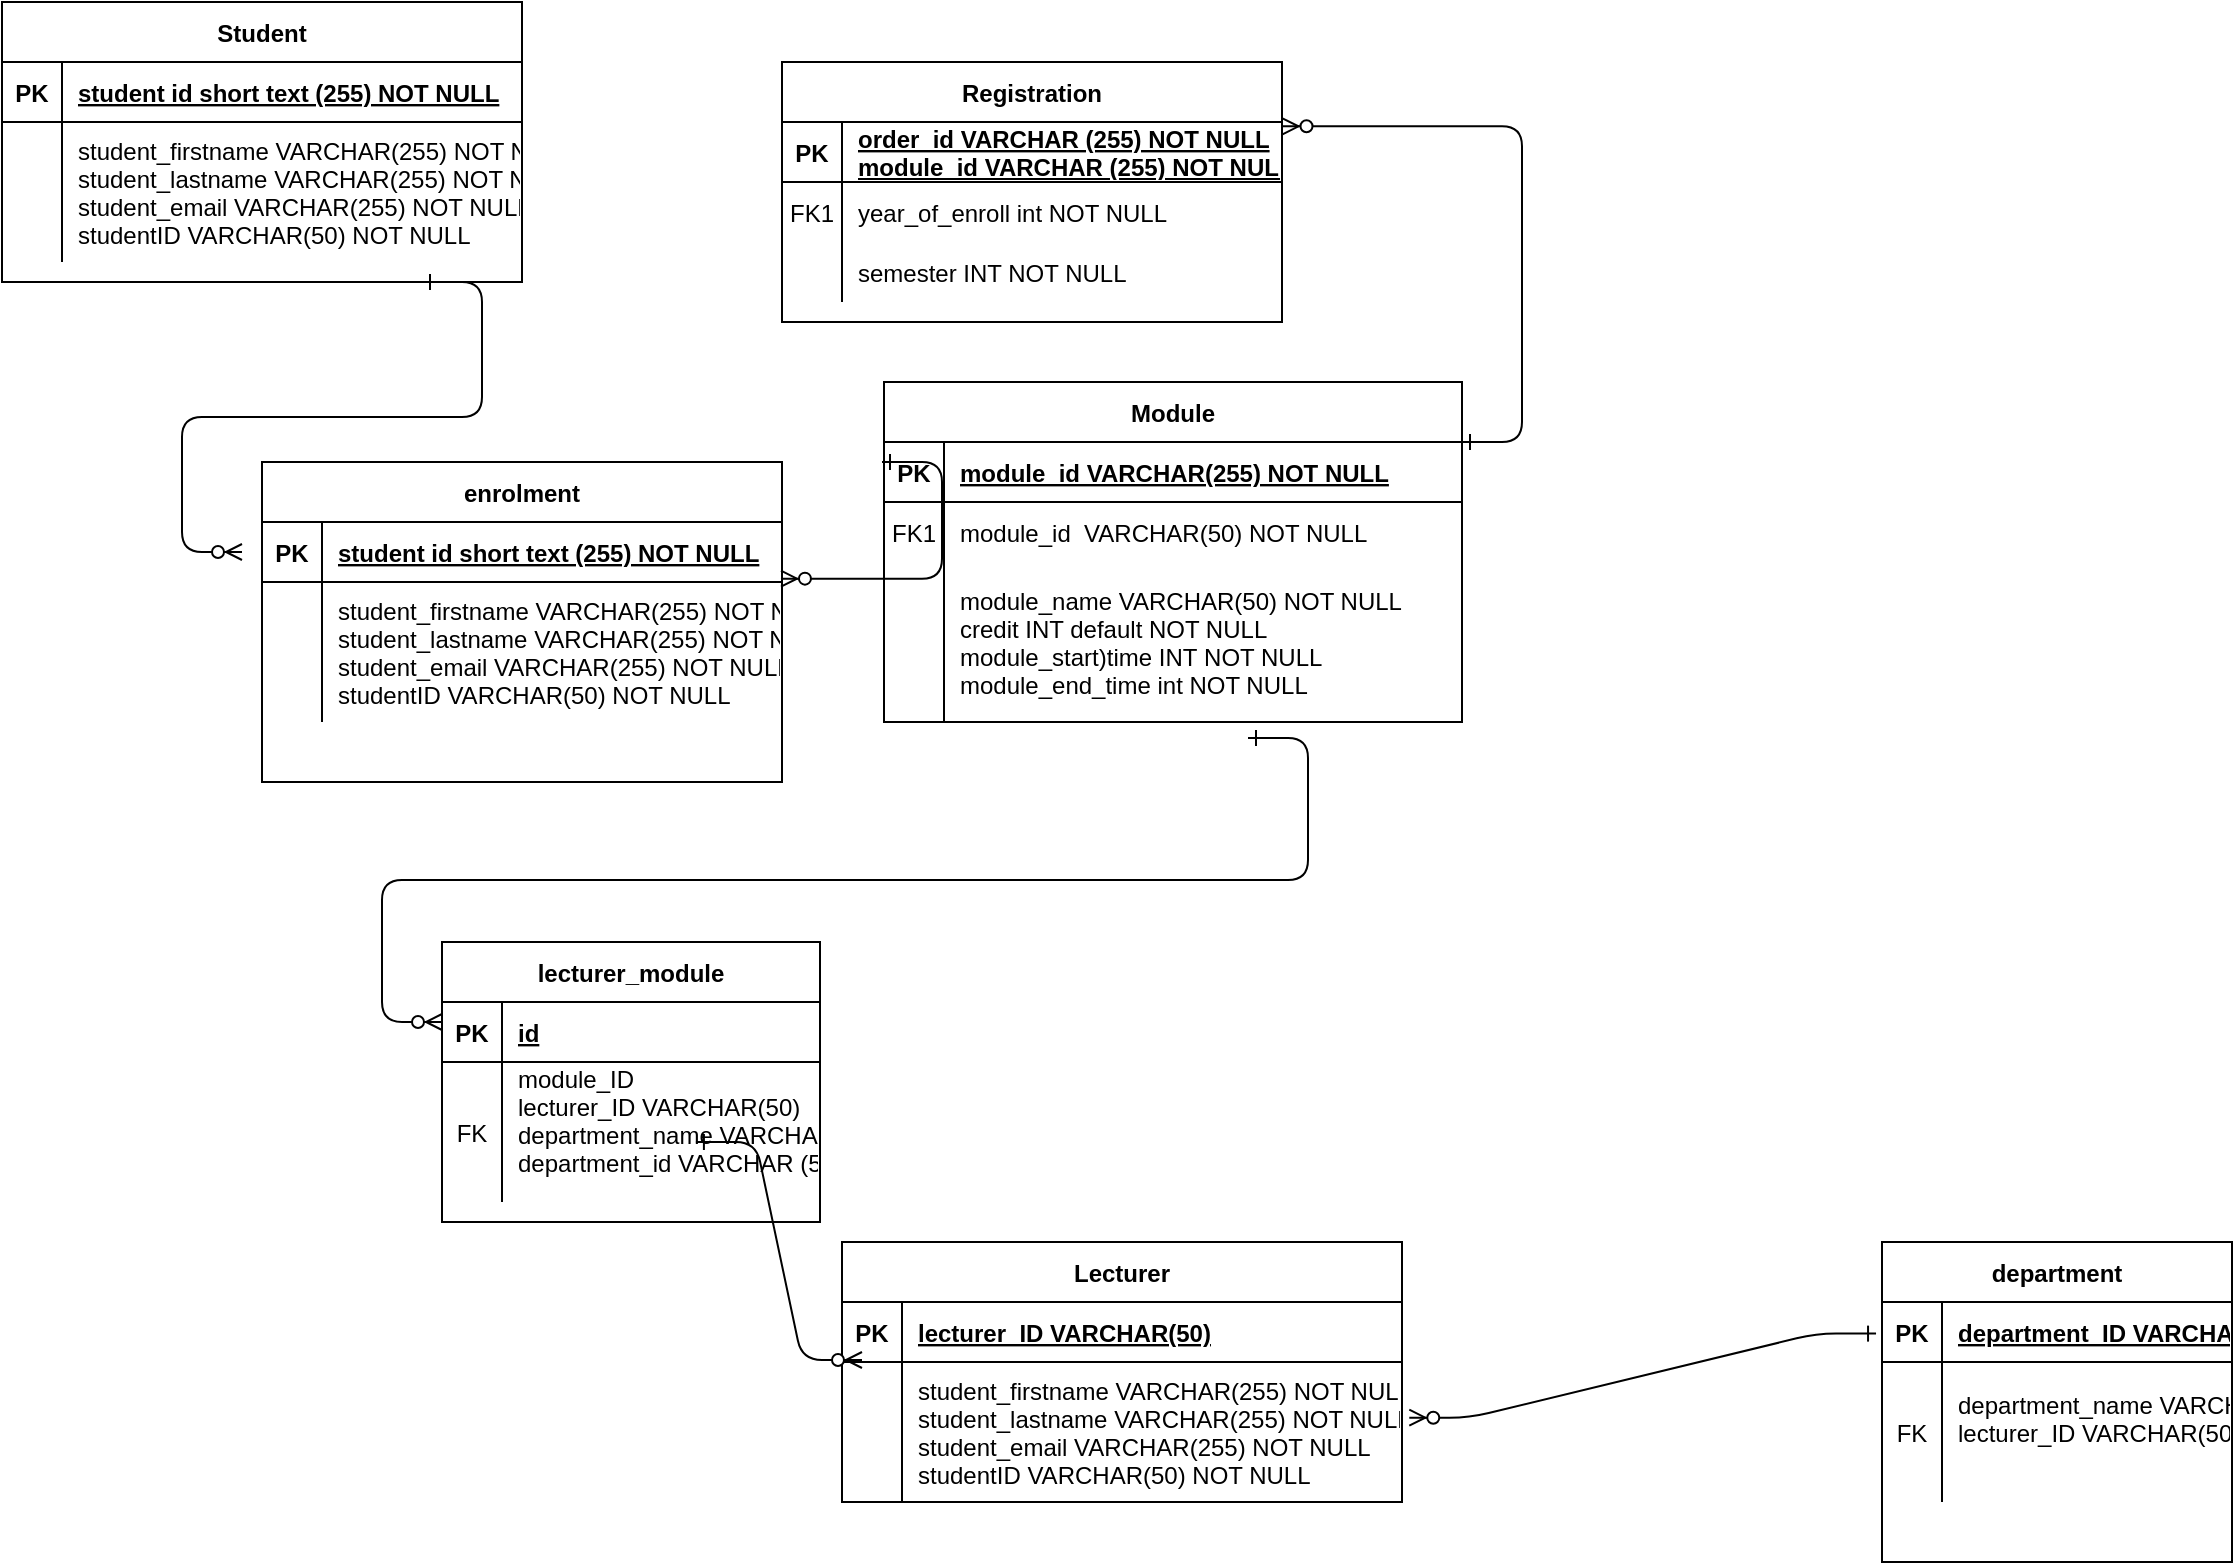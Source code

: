 <mxfile version="24.3.1" type="github">
  <diagram id="R2lEEEUBdFMjLlhIrx00" name="Page-1">
    <mxGraphModel dx="458" dy="1519" grid="1" gridSize="10" guides="1" tooltips="1" connect="1" arrows="1" fold="1" page="1" pageScale="1" pageWidth="850" pageHeight="1100" math="0" shadow="0" extFonts="Permanent Marker^https://fonts.googleapis.com/css?family=Permanent+Marker">
      <root>
        <mxCell id="0" />
        <mxCell id="1" parent="0" />
        <mxCell id="_lsgw0ZP35dRzqOXwZen-2" value="" style="edgeStyle=entityRelationEdgeStyle;endArrow=ERzeroToMany;startArrow=ERone;endFill=1;startFill=0;entryX=1.001;entryY=0.072;entryDx=0;entryDy=0;entryPerimeter=0;" edge="1" parent="1" target="_lsgw0ZP35dRzqOXwZen-4">
          <mxGeometry width="100" height="100" relative="1" as="geometry">
            <mxPoint x="740" y="-530" as="sourcePoint" />
            <mxPoint x="800" y="-600" as="targetPoint" />
          </mxGeometry>
        </mxCell>
        <mxCell id="_lsgw0ZP35dRzqOXwZen-1" value="" style="edgeStyle=entityRelationEdgeStyle;endArrow=ERzeroToMany;startArrow=ERone;endFill=1;startFill=0;" edge="1" parent="1">
          <mxGeometry width="100" height="100" relative="1" as="geometry">
            <mxPoint x="220" y="-610" as="sourcePoint" />
            <mxPoint x="130" y="-475" as="targetPoint" />
          </mxGeometry>
        </mxCell>
        <mxCell id="_lsgw0ZP35dRzqOXwZen-3" value="Registration" style="shape=table;startSize=30;container=1;collapsible=1;childLayout=tableLayout;fixedRows=1;rowLines=0;fontStyle=1;align=center;resizeLast=1;" vertex="1" parent="1">
          <mxGeometry x="400" y="-720" width="250" height="130" as="geometry" />
        </mxCell>
        <mxCell id="_lsgw0ZP35dRzqOXwZen-4" value="" style="shape=partialRectangle;collapsible=0;dropTarget=0;pointerEvents=0;fillColor=none;points=[[0,0.5],[1,0.5]];portConstraint=eastwest;top=0;left=0;right=0;bottom=1;" vertex="1" parent="_lsgw0ZP35dRzqOXwZen-3">
          <mxGeometry y="30" width="250" height="30" as="geometry" />
        </mxCell>
        <mxCell id="_lsgw0ZP35dRzqOXwZen-5" value="PK" style="shape=partialRectangle;overflow=hidden;connectable=0;fillColor=none;top=0;left=0;bottom=0;right=0;fontStyle=1;" vertex="1" parent="_lsgw0ZP35dRzqOXwZen-4">
          <mxGeometry width="30" height="30" as="geometry">
            <mxRectangle width="30" height="30" as="alternateBounds" />
          </mxGeometry>
        </mxCell>
        <mxCell id="_lsgw0ZP35dRzqOXwZen-6" value="order_id VARCHAR (255) NOT NULL&#xa;module_id VARCHAR (255) NOT NULL&#xa;" style="shape=partialRectangle;overflow=hidden;connectable=0;fillColor=none;top=0;left=0;bottom=0;right=0;align=left;spacingLeft=6;fontStyle=5;" vertex="1" parent="_lsgw0ZP35dRzqOXwZen-4">
          <mxGeometry x="30" width="220" height="30" as="geometry">
            <mxRectangle width="220" height="30" as="alternateBounds" />
          </mxGeometry>
        </mxCell>
        <mxCell id="_lsgw0ZP35dRzqOXwZen-7" value="" style="shape=partialRectangle;collapsible=0;dropTarget=0;pointerEvents=0;fillColor=none;points=[[0,0.5],[1,0.5]];portConstraint=eastwest;top=0;left=0;right=0;bottom=0;" vertex="1" parent="_lsgw0ZP35dRzqOXwZen-3">
          <mxGeometry y="60" width="250" height="30" as="geometry" />
        </mxCell>
        <mxCell id="_lsgw0ZP35dRzqOXwZen-8" value="FK1" style="shape=partialRectangle;overflow=hidden;connectable=0;fillColor=none;top=0;left=0;bottom=0;right=0;" vertex="1" parent="_lsgw0ZP35dRzqOXwZen-7">
          <mxGeometry width="30" height="30" as="geometry">
            <mxRectangle width="30" height="30" as="alternateBounds" />
          </mxGeometry>
        </mxCell>
        <mxCell id="_lsgw0ZP35dRzqOXwZen-9" value="year_of_enroll int NOT NULL" style="shape=partialRectangle;overflow=hidden;connectable=0;fillColor=none;top=0;left=0;bottom=0;right=0;align=left;spacingLeft=6;" vertex="1" parent="_lsgw0ZP35dRzqOXwZen-7">
          <mxGeometry x="30" width="220" height="30" as="geometry">
            <mxRectangle width="220" height="30" as="alternateBounds" />
          </mxGeometry>
        </mxCell>
        <mxCell id="_lsgw0ZP35dRzqOXwZen-10" value="" style="shape=partialRectangle;collapsible=0;dropTarget=0;pointerEvents=0;fillColor=none;points=[[0,0.5],[1,0.5]];portConstraint=eastwest;top=0;left=0;right=0;bottom=0;" vertex="1" parent="_lsgw0ZP35dRzqOXwZen-3">
          <mxGeometry y="90" width="250" height="30" as="geometry" />
        </mxCell>
        <mxCell id="_lsgw0ZP35dRzqOXwZen-11" value="" style="shape=partialRectangle;overflow=hidden;connectable=0;fillColor=none;top=0;left=0;bottom=0;right=0;" vertex="1" parent="_lsgw0ZP35dRzqOXwZen-10">
          <mxGeometry width="30" height="30" as="geometry">
            <mxRectangle width="30" height="30" as="alternateBounds" />
          </mxGeometry>
        </mxCell>
        <mxCell id="_lsgw0ZP35dRzqOXwZen-12" value="semester INT NOT NULL" style="shape=partialRectangle;overflow=hidden;connectable=0;fillColor=none;top=0;left=0;bottom=0;right=0;align=left;spacingLeft=6;" vertex="1" parent="_lsgw0ZP35dRzqOXwZen-10">
          <mxGeometry x="30" width="220" height="30" as="geometry">
            <mxRectangle width="220" height="30" as="alternateBounds" />
          </mxGeometry>
        </mxCell>
        <mxCell id="_lsgw0ZP35dRzqOXwZen-13" value="Module" style="shape=table;startSize=30;container=1;collapsible=1;childLayout=tableLayout;fixedRows=1;rowLines=0;fontStyle=1;align=center;resizeLast=1;" vertex="1" parent="1">
          <mxGeometry x="451" y="-560" width="289" height="170" as="geometry" />
        </mxCell>
        <mxCell id="_lsgw0ZP35dRzqOXwZen-14" value="" style="shape=partialRectangle;collapsible=0;dropTarget=0;pointerEvents=0;fillColor=none;points=[[0,0.5],[1,0.5]];portConstraint=eastwest;top=0;left=0;right=0;bottom=1;" vertex="1" parent="_lsgw0ZP35dRzqOXwZen-13">
          <mxGeometry y="30" width="289" height="30" as="geometry" />
        </mxCell>
        <mxCell id="_lsgw0ZP35dRzqOXwZen-15" value="PK" style="shape=partialRectangle;overflow=hidden;connectable=0;fillColor=none;top=0;left=0;bottom=0;right=0;fontStyle=1;" vertex="1" parent="_lsgw0ZP35dRzqOXwZen-14">
          <mxGeometry width="30" height="30" as="geometry">
            <mxRectangle width="30" height="30" as="alternateBounds" />
          </mxGeometry>
        </mxCell>
        <mxCell id="_lsgw0ZP35dRzqOXwZen-16" value="module_id VARCHAR(255) NOT NULL" style="shape=partialRectangle;overflow=hidden;connectable=0;fillColor=none;top=0;left=0;bottom=0;right=0;align=left;spacingLeft=6;fontStyle=5;" vertex="1" parent="_lsgw0ZP35dRzqOXwZen-14">
          <mxGeometry x="30" width="259" height="30" as="geometry">
            <mxRectangle width="259" height="30" as="alternateBounds" />
          </mxGeometry>
        </mxCell>
        <mxCell id="_lsgw0ZP35dRzqOXwZen-17" value="" style="shape=partialRectangle;collapsible=0;dropTarget=0;pointerEvents=0;fillColor=none;points=[[0,0.5],[1,0.5]];portConstraint=eastwest;top=0;left=0;right=0;bottom=0;" vertex="1" parent="_lsgw0ZP35dRzqOXwZen-13">
          <mxGeometry y="60" width="289" height="30" as="geometry" />
        </mxCell>
        <mxCell id="_lsgw0ZP35dRzqOXwZen-18" value="FK1" style="shape=partialRectangle;overflow=hidden;connectable=0;fillColor=none;top=0;left=0;bottom=0;right=0;" vertex="1" parent="_lsgw0ZP35dRzqOXwZen-17">
          <mxGeometry width="30" height="30" as="geometry">
            <mxRectangle width="30" height="30" as="alternateBounds" />
          </mxGeometry>
        </mxCell>
        <mxCell id="_lsgw0ZP35dRzqOXwZen-19" value="module_id  VARCHAR(50) NOT NULL" style="shape=partialRectangle;overflow=hidden;connectable=0;fillColor=none;top=0;left=0;bottom=0;right=0;align=left;spacingLeft=6;" vertex="1" parent="_lsgw0ZP35dRzqOXwZen-17">
          <mxGeometry x="30" width="259" height="30" as="geometry">
            <mxRectangle width="259" height="30" as="alternateBounds" />
          </mxGeometry>
        </mxCell>
        <mxCell id="_lsgw0ZP35dRzqOXwZen-20" value="" style="shape=partialRectangle;collapsible=0;dropTarget=0;pointerEvents=0;fillColor=none;points=[[0,0.5],[1,0.5]];portConstraint=eastwest;top=0;left=0;right=0;bottom=0;" vertex="1" parent="_lsgw0ZP35dRzqOXwZen-13">
          <mxGeometry y="90" width="289" height="80" as="geometry" />
        </mxCell>
        <mxCell id="_lsgw0ZP35dRzqOXwZen-21" value="" style="shape=partialRectangle;overflow=hidden;connectable=0;fillColor=none;top=0;left=0;bottom=0;right=0;" vertex="1" parent="_lsgw0ZP35dRzqOXwZen-20">
          <mxGeometry width="30" height="80" as="geometry">
            <mxRectangle width="30" height="80" as="alternateBounds" />
          </mxGeometry>
        </mxCell>
        <mxCell id="_lsgw0ZP35dRzqOXwZen-22" value="module_name VARCHAR(50) NOT NULL&#xa;credit INT default NOT NULL&#xa;module_start)time INT NOT NULL&#xa;module_end_time int NOT NULL " style="shape=partialRectangle;overflow=hidden;connectable=0;fillColor=none;top=0;left=0;bottom=0;right=0;align=left;spacingLeft=6;" vertex="1" parent="_lsgw0ZP35dRzqOXwZen-20">
          <mxGeometry x="30" width="259" height="80" as="geometry">
            <mxRectangle width="259" height="80" as="alternateBounds" />
          </mxGeometry>
        </mxCell>
        <mxCell id="_lsgw0ZP35dRzqOXwZen-23" value="Student" style="shape=table;startSize=30;container=1;collapsible=1;childLayout=tableLayout;fixedRows=1;rowLines=0;fontStyle=1;align=center;resizeLast=1;" vertex="1" parent="1">
          <mxGeometry x="10" y="-750" width="260" height="140" as="geometry" />
        </mxCell>
        <mxCell id="_lsgw0ZP35dRzqOXwZen-24" value="" style="shape=partialRectangle;collapsible=0;dropTarget=0;pointerEvents=0;fillColor=none;points=[[0,0.5],[1,0.5]];portConstraint=eastwest;top=0;left=0;right=0;bottom=1;" vertex="1" parent="_lsgw0ZP35dRzqOXwZen-23">
          <mxGeometry y="30" width="260" height="30" as="geometry" />
        </mxCell>
        <mxCell id="_lsgw0ZP35dRzqOXwZen-25" value="PK" style="shape=partialRectangle;overflow=hidden;connectable=0;fillColor=none;top=0;left=0;bottom=0;right=0;fontStyle=1;" vertex="1" parent="_lsgw0ZP35dRzqOXwZen-24">
          <mxGeometry width="30" height="30" as="geometry">
            <mxRectangle width="30" height="30" as="alternateBounds" />
          </mxGeometry>
        </mxCell>
        <mxCell id="_lsgw0ZP35dRzqOXwZen-26" value="student id short text (255) NOT NULL" style="shape=partialRectangle;overflow=hidden;connectable=0;fillColor=none;top=0;left=0;bottom=0;right=0;align=left;spacingLeft=6;fontStyle=5;" vertex="1" parent="_lsgw0ZP35dRzqOXwZen-24">
          <mxGeometry x="30" width="230" height="30" as="geometry">
            <mxRectangle width="230" height="30" as="alternateBounds" />
          </mxGeometry>
        </mxCell>
        <mxCell id="_lsgw0ZP35dRzqOXwZen-27" value="" style="shape=partialRectangle;collapsible=0;dropTarget=0;pointerEvents=0;fillColor=none;points=[[0,0.5],[1,0.5]];portConstraint=eastwest;top=0;left=0;right=0;bottom=0;" vertex="1" parent="_lsgw0ZP35dRzqOXwZen-23">
          <mxGeometry y="60" width="260" height="70" as="geometry" />
        </mxCell>
        <mxCell id="_lsgw0ZP35dRzqOXwZen-28" value="" style="shape=partialRectangle;overflow=hidden;connectable=0;fillColor=none;top=0;left=0;bottom=0;right=0;" vertex="1" parent="_lsgw0ZP35dRzqOXwZen-27">
          <mxGeometry width="30" height="70" as="geometry">
            <mxRectangle width="30" height="70" as="alternateBounds" />
          </mxGeometry>
        </mxCell>
        <mxCell id="_lsgw0ZP35dRzqOXwZen-29" value="student_firstname VARCHAR(255) NOT NULL&#xa;student_lastname VARCHAR(255) NOT NULL&#xa;student_email VARCHAR(255) NOT NULL&#xa;studentID VARCHAR(50) NOT NULL" style="shape=partialRectangle;overflow=hidden;connectable=0;fillColor=none;top=0;left=0;bottom=0;right=0;align=left;spacingLeft=6;" vertex="1" parent="_lsgw0ZP35dRzqOXwZen-27">
          <mxGeometry x="30" width="230" height="70" as="geometry">
            <mxRectangle width="230" height="70" as="alternateBounds" />
          </mxGeometry>
        </mxCell>
        <mxCell id="_lsgw0ZP35dRzqOXwZen-30" value="enrolment" style="shape=table;startSize=30;container=1;collapsible=1;childLayout=tableLayout;fixedRows=1;rowLines=0;fontStyle=1;align=center;resizeLast=1;" vertex="1" parent="1">
          <mxGeometry x="140" y="-520" width="260" height="160" as="geometry" />
        </mxCell>
        <mxCell id="_lsgw0ZP35dRzqOXwZen-31" value="" style="shape=partialRectangle;collapsible=0;dropTarget=0;pointerEvents=0;fillColor=none;points=[[0,0.5],[1,0.5]];portConstraint=eastwest;top=0;left=0;right=0;bottom=1;" vertex="1" parent="_lsgw0ZP35dRzqOXwZen-30">
          <mxGeometry y="30" width="260" height="30" as="geometry" />
        </mxCell>
        <mxCell id="_lsgw0ZP35dRzqOXwZen-32" value="PK" style="shape=partialRectangle;overflow=hidden;connectable=0;fillColor=none;top=0;left=0;bottom=0;right=0;fontStyle=1;" vertex="1" parent="_lsgw0ZP35dRzqOXwZen-31">
          <mxGeometry width="30" height="30" as="geometry">
            <mxRectangle width="30" height="30" as="alternateBounds" />
          </mxGeometry>
        </mxCell>
        <mxCell id="_lsgw0ZP35dRzqOXwZen-33" value="student id short text (255) NOT NULL" style="shape=partialRectangle;overflow=hidden;connectable=0;fillColor=none;top=0;left=0;bottom=0;right=0;align=left;spacingLeft=6;fontStyle=5;" vertex="1" parent="_lsgw0ZP35dRzqOXwZen-31">
          <mxGeometry x="30" width="230" height="30" as="geometry">
            <mxRectangle width="230" height="30" as="alternateBounds" />
          </mxGeometry>
        </mxCell>
        <mxCell id="_lsgw0ZP35dRzqOXwZen-34" value="" style="shape=partialRectangle;collapsible=0;dropTarget=0;pointerEvents=0;fillColor=none;points=[[0,0.5],[1,0.5]];portConstraint=eastwest;top=0;left=0;right=0;bottom=0;" vertex="1" parent="_lsgw0ZP35dRzqOXwZen-30">
          <mxGeometry y="60" width="260" height="70" as="geometry" />
        </mxCell>
        <mxCell id="_lsgw0ZP35dRzqOXwZen-35" value="" style="shape=partialRectangle;overflow=hidden;connectable=0;fillColor=none;top=0;left=0;bottom=0;right=0;" vertex="1" parent="_lsgw0ZP35dRzqOXwZen-34">
          <mxGeometry width="30" height="70" as="geometry">
            <mxRectangle width="30" height="70" as="alternateBounds" />
          </mxGeometry>
        </mxCell>
        <mxCell id="_lsgw0ZP35dRzqOXwZen-36" value="student_firstname VARCHAR(255) NOT NULL&#xa;student_lastname VARCHAR(255) NOT NULL&#xa;student_email VARCHAR(255) NOT NULL&#xa;studentID VARCHAR(50) NOT NULL" style="shape=partialRectangle;overflow=hidden;connectable=0;fillColor=none;top=0;left=0;bottom=0;right=0;align=left;spacingLeft=6;" vertex="1" parent="_lsgw0ZP35dRzqOXwZen-34">
          <mxGeometry x="30" width="230" height="70" as="geometry">
            <mxRectangle width="230" height="70" as="alternateBounds" />
          </mxGeometry>
        </mxCell>
        <mxCell id="_lsgw0ZP35dRzqOXwZen-37" value="Lecturer" style="shape=table;startSize=30;container=1;collapsible=1;childLayout=tableLayout;fixedRows=1;rowLines=0;fontStyle=1;align=center;resizeLast=1;" vertex="1" parent="1">
          <mxGeometry x="430" y="-130" width="280" height="130" as="geometry" />
        </mxCell>
        <mxCell id="_lsgw0ZP35dRzqOXwZen-38" value="" style="shape=partialRectangle;collapsible=0;dropTarget=0;pointerEvents=0;fillColor=none;points=[[0,0.5],[1,0.5]];portConstraint=eastwest;top=0;left=0;right=0;bottom=1;" vertex="1" parent="_lsgw0ZP35dRzqOXwZen-37">
          <mxGeometry y="30" width="280" height="30" as="geometry" />
        </mxCell>
        <mxCell id="_lsgw0ZP35dRzqOXwZen-39" value="PK" style="shape=partialRectangle;overflow=hidden;connectable=0;fillColor=none;top=0;left=0;bottom=0;right=0;fontStyle=1;" vertex="1" parent="_lsgw0ZP35dRzqOXwZen-38">
          <mxGeometry width="30" height="30" as="geometry">
            <mxRectangle width="30" height="30" as="alternateBounds" />
          </mxGeometry>
        </mxCell>
        <mxCell id="_lsgw0ZP35dRzqOXwZen-40" value="lecturer_ID VARCHAR(50)" style="shape=partialRectangle;overflow=hidden;connectable=0;fillColor=none;top=0;left=0;bottom=0;right=0;align=left;spacingLeft=6;fontStyle=5;" vertex="1" parent="_lsgw0ZP35dRzqOXwZen-38">
          <mxGeometry x="30" width="250" height="30" as="geometry">
            <mxRectangle width="250" height="30" as="alternateBounds" />
          </mxGeometry>
        </mxCell>
        <mxCell id="_lsgw0ZP35dRzqOXwZen-41" value="" style="shape=partialRectangle;collapsible=0;dropTarget=0;pointerEvents=0;fillColor=none;points=[[0,0.5],[1,0.5]];portConstraint=eastwest;top=0;left=0;right=0;bottom=0;" vertex="1" parent="_lsgw0ZP35dRzqOXwZen-37">
          <mxGeometry y="60" width="280" height="70" as="geometry" />
        </mxCell>
        <mxCell id="_lsgw0ZP35dRzqOXwZen-42" value="" style="shape=partialRectangle;overflow=hidden;connectable=0;fillColor=none;top=0;left=0;bottom=0;right=0;" vertex="1" parent="_lsgw0ZP35dRzqOXwZen-41">
          <mxGeometry width="30" height="70" as="geometry">
            <mxRectangle width="30" height="70" as="alternateBounds" />
          </mxGeometry>
        </mxCell>
        <mxCell id="_lsgw0ZP35dRzqOXwZen-43" value="student_firstname VARCHAR(255) NOT NULL&#xa;student_lastname VARCHAR(255) NOT NULL&#xa;student_email VARCHAR(255) NOT NULL&#xa;studentID VARCHAR(50) NOT NULL" style="shape=partialRectangle;overflow=hidden;connectable=0;fillColor=none;top=0;left=0;bottom=0;right=0;align=left;spacingLeft=6;" vertex="1" parent="_lsgw0ZP35dRzqOXwZen-41">
          <mxGeometry x="30" width="250" height="70" as="geometry">
            <mxRectangle width="250" height="70" as="alternateBounds" />
          </mxGeometry>
        </mxCell>
        <mxCell id="_lsgw0ZP35dRzqOXwZen-44" value="department" style="shape=table;startSize=30;container=1;collapsible=1;childLayout=tableLayout;fixedRows=1;rowLines=0;fontStyle=1;align=center;resizeLast=1;" vertex="1" parent="1">
          <mxGeometry x="950" y="-130" width="175" height="160" as="geometry" />
        </mxCell>
        <mxCell id="_lsgw0ZP35dRzqOXwZen-45" value="" style="shape=partialRectangle;collapsible=0;dropTarget=0;pointerEvents=0;fillColor=none;points=[[0,0.5],[1,0.5]];portConstraint=eastwest;top=0;left=0;right=0;bottom=1;" vertex="1" parent="_lsgw0ZP35dRzqOXwZen-44">
          <mxGeometry y="30" width="175" height="30" as="geometry" />
        </mxCell>
        <mxCell id="_lsgw0ZP35dRzqOXwZen-46" value="PK" style="shape=partialRectangle;overflow=hidden;connectable=0;fillColor=none;top=0;left=0;bottom=0;right=0;fontStyle=1;" vertex="1" parent="_lsgw0ZP35dRzqOXwZen-45">
          <mxGeometry width="30" height="30" as="geometry">
            <mxRectangle width="30" height="30" as="alternateBounds" />
          </mxGeometry>
        </mxCell>
        <mxCell id="_lsgw0ZP35dRzqOXwZen-47" value="department_ID VARCHAR(50)" style="shape=partialRectangle;overflow=hidden;connectable=0;fillColor=none;top=0;left=0;bottom=0;right=0;align=left;spacingLeft=6;fontStyle=5;" vertex="1" parent="_lsgw0ZP35dRzqOXwZen-45">
          <mxGeometry x="30" width="145" height="30" as="geometry">
            <mxRectangle width="145" height="30" as="alternateBounds" />
          </mxGeometry>
        </mxCell>
        <mxCell id="_lsgw0ZP35dRzqOXwZen-48" value="" style="shape=partialRectangle;collapsible=0;dropTarget=0;pointerEvents=0;fillColor=none;points=[[0,0.5],[1,0.5]];portConstraint=eastwest;top=0;left=0;right=0;bottom=0;" vertex="1" parent="_lsgw0ZP35dRzqOXwZen-44">
          <mxGeometry y="60" width="175" height="70" as="geometry" />
        </mxCell>
        <mxCell id="_lsgw0ZP35dRzqOXwZen-49" value="FK" style="shape=partialRectangle;overflow=hidden;connectable=0;fillColor=none;top=0;left=0;bottom=0;right=0;" vertex="1" parent="_lsgw0ZP35dRzqOXwZen-48">
          <mxGeometry width="30" height="70" as="geometry">
            <mxRectangle width="30" height="70" as="alternateBounds" />
          </mxGeometry>
        </mxCell>
        <mxCell id="_lsgw0ZP35dRzqOXwZen-50" value="department_name VARCHAR(50) &#xa;lecturer_ID VARCHAR(50)&#xa;" style="shape=partialRectangle;overflow=hidden;connectable=0;fillColor=none;top=0;left=0;bottom=0;right=0;align=left;spacingLeft=6;" vertex="1" parent="_lsgw0ZP35dRzqOXwZen-48">
          <mxGeometry x="30" width="145" height="70" as="geometry">
            <mxRectangle width="145" height="70" as="alternateBounds" />
          </mxGeometry>
        </mxCell>
        <mxCell id="_lsgw0ZP35dRzqOXwZen-51" value="lecturer_module" style="shape=table;startSize=30;container=1;collapsible=1;childLayout=tableLayout;fixedRows=1;rowLines=0;fontStyle=1;align=center;resizeLast=1;" vertex="1" parent="1">
          <mxGeometry x="230" y="-280" width="189" height="140" as="geometry" />
        </mxCell>
        <mxCell id="_lsgw0ZP35dRzqOXwZen-52" value="" style="shape=partialRectangle;collapsible=0;dropTarget=0;pointerEvents=0;fillColor=none;points=[[0,0.5],[1,0.5]];portConstraint=eastwest;top=0;left=0;right=0;bottom=1;" vertex="1" parent="_lsgw0ZP35dRzqOXwZen-51">
          <mxGeometry y="30" width="189" height="30" as="geometry" />
        </mxCell>
        <mxCell id="_lsgw0ZP35dRzqOXwZen-53" value="PK" style="shape=partialRectangle;overflow=hidden;connectable=0;fillColor=none;top=0;left=0;bottom=0;right=0;fontStyle=1;" vertex="1" parent="_lsgw0ZP35dRzqOXwZen-52">
          <mxGeometry width="30" height="30" as="geometry">
            <mxRectangle width="30" height="30" as="alternateBounds" />
          </mxGeometry>
        </mxCell>
        <mxCell id="_lsgw0ZP35dRzqOXwZen-54" value="id" style="shape=partialRectangle;overflow=hidden;connectable=0;fillColor=none;top=0;left=0;bottom=0;right=0;align=left;spacingLeft=6;fontStyle=5;" vertex="1" parent="_lsgw0ZP35dRzqOXwZen-52">
          <mxGeometry x="30" width="159" height="30" as="geometry">
            <mxRectangle width="159" height="30" as="alternateBounds" />
          </mxGeometry>
        </mxCell>
        <mxCell id="_lsgw0ZP35dRzqOXwZen-55" value="" style="shape=partialRectangle;collapsible=0;dropTarget=0;pointerEvents=0;fillColor=none;points=[[0,0.5],[1,0.5]];portConstraint=eastwest;top=0;left=0;right=0;bottom=0;" vertex="1" parent="_lsgw0ZP35dRzqOXwZen-51">
          <mxGeometry y="60" width="189" height="70" as="geometry" />
        </mxCell>
        <mxCell id="_lsgw0ZP35dRzqOXwZen-56" value="FK" style="shape=partialRectangle;overflow=hidden;connectable=0;fillColor=none;top=0;left=0;bottom=0;right=0;" vertex="1" parent="_lsgw0ZP35dRzqOXwZen-55">
          <mxGeometry width="30" height="70" as="geometry">
            <mxRectangle width="30" height="70" as="alternateBounds" />
          </mxGeometry>
        </mxCell>
        <mxCell id="_lsgw0ZP35dRzqOXwZen-57" value="module_ID&#xa;lecturer_ID VARCHAR(50)&#xa;department_name VARCHAR(50)&#xa;department_id VARCHAR (50)&#xa;&#xa;" style="shape=partialRectangle;overflow=hidden;connectable=0;fillColor=none;top=0;left=0;bottom=0;right=0;align=left;spacingLeft=6;" vertex="1" parent="_lsgw0ZP35dRzqOXwZen-55">
          <mxGeometry x="30" width="159" height="70" as="geometry">
            <mxRectangle width="159" height="70" as="alternateBounds" />
          </mxGeometry>
        </mxCell>
        <mxCell id="_lsgw0ZP35dRzqOXwZen-66" value="" style="edgeStyle=entityRelationEdgeStyle;endArrow=ERzeroToMany;startArrow=ERone;endFill=1;startFill=0;entryX=0.998;entryY=0.944;entryDx=0;entryDy=0;entryPerimeter=0;" edge="1" parent="1" target="_lsgw0ZP35dRzqOXwZen-31">
          <mxGeometry width="100" height="100" relative="1" as="geometry">
            <mxPoint x="450" y="-520" as="sourcePoint" />
            <mxPoint x="370" y="-570" as="targetPoint" />
          </mxGeometry>
        </mxCell>
        <mxCell id="_lsgw0ZP35dRzqOXwZen-68" value="" style="edgeStyle=entityRelationEdgeStyle;endArrow=ERzeroToMany;startArrow=ERone;endFill=1;startFill=0;exitX=0.595;exitY=0.978;exitDx=0;exitDy=0;exitPerimeter=0;" edge="1" parent="1">
          <mxGeometry width="100" height="100" relative="1" as="geometry">
            <mxPoint x="633" y="-382" as="sourcePoint" />
            <mxPoint x="230" y="-240" as="targetPoint" />
          </mxGeometry>
        </mxCell>
        <mxCell id="_lsgw0ZP35dRzqOXwZen-69" value="" style="edgeStyle=entityRelationEdgeStyle;endArrow=ERzeroToMany;startArrow=ERone;endFill=1;startFill=0;exitX=-0.017;exitY=0.527;exitDx=0;exitDy=0;exitPerimeter=0;entryX=1.013;entryY=0.398;entryDx=0;entryDy=0;entryPerimeter=0;" edge="1" parent="1" source="_lsgw0ZP35dRzqOXwZen-45" target="_lsgw0ZP35dRzqOXwZen-41">
          <mxGeometry width="100" height="100" relative="1" as="geometry">
            <mxPoint x="830.005" y="-170" as="sourcePoint" />
            <mxPoint x="912.77" y="-60.62" as="targetPoint" />
          </mxGeometry>
        </mxCell>
        <mxCell id="_lsgw0ZP35dRzqOXwZen-70" value="" style="edgeStyle=entityRelationEdgeStyle;endArrow=ERzeroToMany;startArrow=ERone;endFill=1;startFill=0;exitX=0.595;exitY=0.978;exitDx=0;exitDy=0;exitPerimeter=0;entryX=-0.001;entryY=0.646;entryDx=0;entryDy=0;entryPerimeter=0;" edge="1" parent="1">
          <mxGeometry width="100" height="100" relative="1" as="geometry">
            <mxPoint x="356.955" y="-180" as="sourcePoint" />
            <mxPoint x="440" y="-71" as="targetPoint" />
          </mxGeometry>
        </mxCell>
      </root>
    </mxGraphModel>
  </diagram>
</mxfile>
